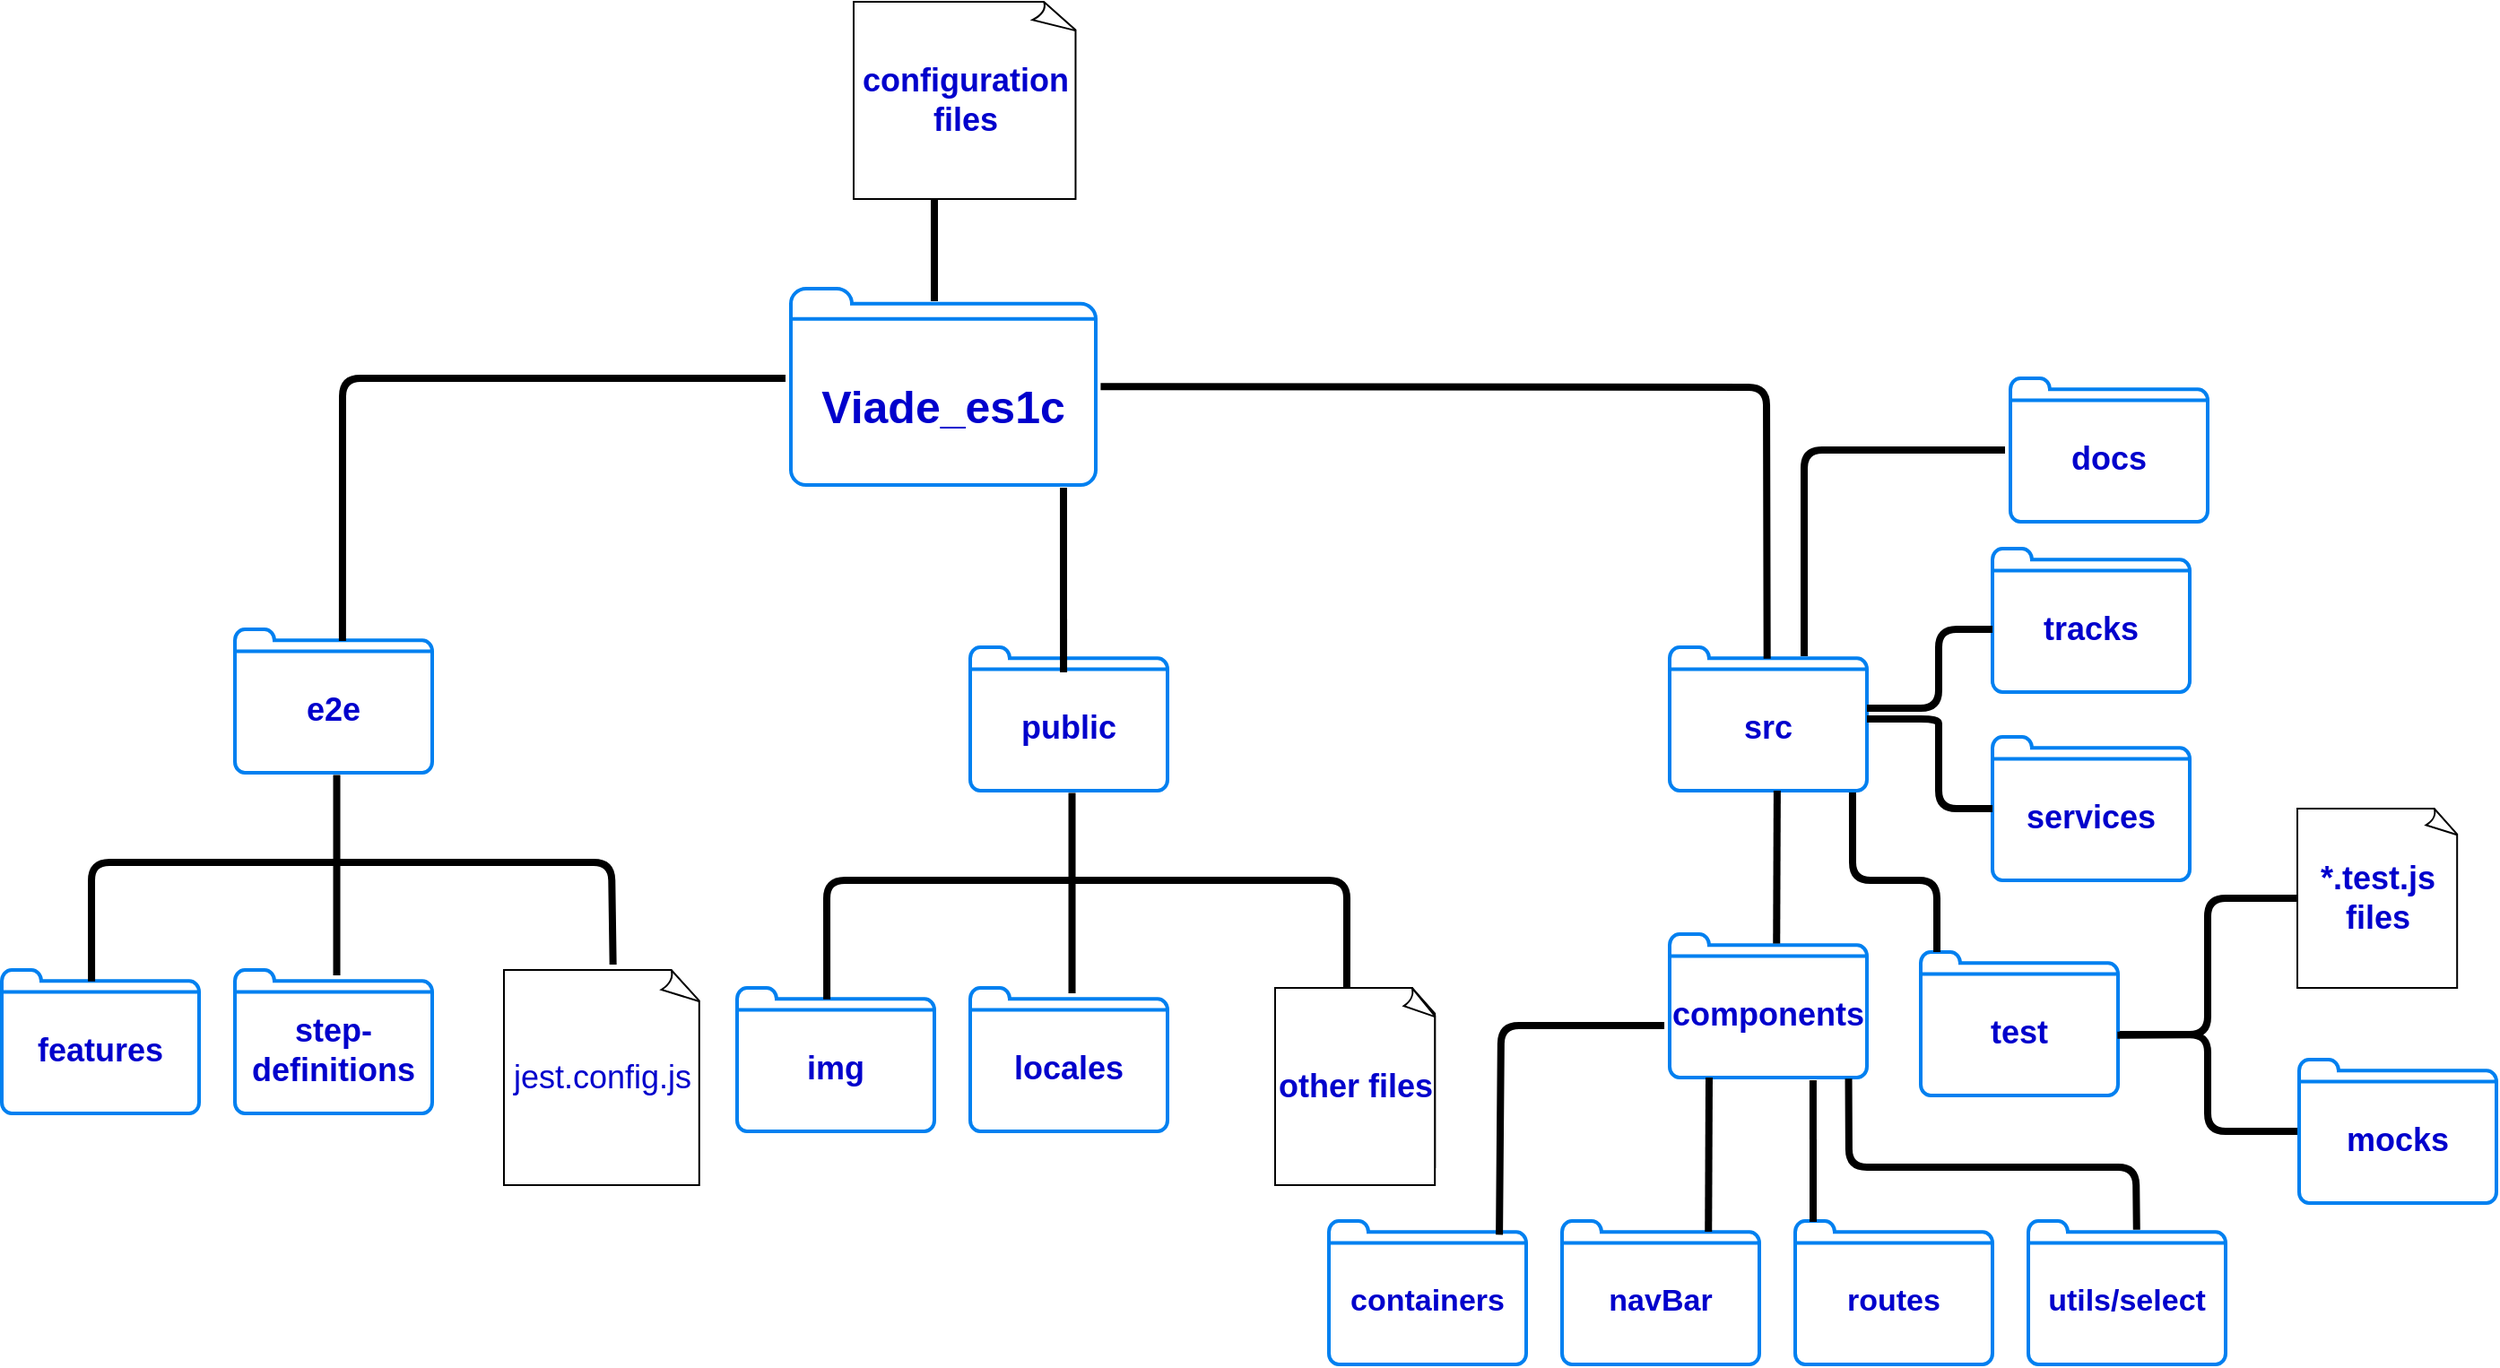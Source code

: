 <mxfile version="12.8.8" type="device"><diagram id="omyhomm6YklFocdM4PY9" name="Page-1"><mxGraphModel dx="2711" dy="2299" grid="1" gridSize="10" guides="1" tooltips="1" connect="1" arrows="1" fold="1" page="1" pageScale="1" pageWidth="827" pageHeight="1169" math="0" shadow="0"><root><mxCell id="0"/><mxCell id="1" parent="0"/><mxCell id="k773l0SeWQkEXvHEsLF6-1" value="" style="html=1;verticalLabelPosition=bottom;align=center;labelBackgroundColor=#ffffff;verticalAlign=top;strokeWidth=2;strokeColor=#0080F0;shadow=0;dashed=0;shape=mxgraph.ios7.icons.folder;" vertex="1" parent="1"><mxGeometry x="290" y="-50" width="170" height="109.5" as="geometry"/></mxCell><mxCell id="k773l0SeWQkEXvHEsLF6-2" value="&lt;font color=&quot;#0000cc&quot; style=&quot;font-size: 25px;&quot;&gt;&lt;b style=&quot;font-size: 25px;&quot;&gt;Viade_es1c&lt;/b&gt;&lt;/font&gt;" style="text;html=1;strokeColor=none;fillColor=none;align=center;verticalAlign=middle;whiteSpace=wrap;rounded=0;fontSize=25;" vertex="1" parent="1"><mxGeometry x="305" y="-20" width="140" height="70" as="geometry"/></mxCell><mxCell id="k773l0SeWQkEXvHEsLF6-3" value="" style="html=1;verticalLabelPosition=bottom;align=center;labelBackgroundColor=#ffffff;verticalAlign=top;strokeWidth=2;strokeColor=#0080F0;shadow=0;dashed=0;shape=mxgraph.ios7.icons.folder;" vertex="1" parent="1"><mxGeometry x="-20" y="140" width="110" height="80" as="geometry"/></mxCell><mxCell id="k773l0SeWQkEXvHEsLF6-5" value="e2e" style="text;html=1;strokeColor=none;fillColor=none;align=center;verticalAlign=middle;whiteSpace=wrap;rounded=0;fontColor=#0000CC;fontStyle=1;fontSize=18;" vertex="1" parent="1"><mxGeometry x="-10" y="160" width="90" height="50" as="geometry"/></mxCell><mxCell id="k773l0SeWQkEXvHEsLF6-15" value="" style="html=1;verticalLabelPosition=bottom;align=center;labelBackgroundColor=#ffffff;verticalAlign=top;strokeWidth=2;strokeColor=#0080F0;shadow=0;dashed=0;shape=mxgraph.ios7.icons.folder;" vertex="1" parent="1"><mxGeometry x="-150" y="330" width="110" height="80" as="geometry"/></mxCell><mxCell id="k773l0SeWQkEXvHEsLF6-16" value="features" style="text;html=1;strokeColor=none;fillColor=none;align=center;verticalAlign=middle;whiteSpace=wrap;rounded=0;fontSize=18;fontColor=#0000CC;fontStyle=1" vertex="1" parent="1"><mxGeometry x="-140" y="350" width="90" height="50" as="geometry"/></mxCell><mxCell id="k773l0SeWQkEXvHEsLF6-17" value="" style="html=1;verticalLabelPosition=bottom;align=center;labelBackgroundColor=#ffffff;verticalAlign=top;strokeWidth=2;strokeColor=#0080F0;shadow=0;dashed=0;shape=mxgraph.ios7.icons.folder;" vertex="1" parent="1"><mxGeometry x="-20" y="330" width="110" height="80" as="geometry"/></mxCell><mxCell id="k773l0SeWQkEXvHEsLF6-18" value="step-definitions" style="text;html=1;strokeColor=none;fillColor=none;align=center;verticalAlign=middle;whiteSpace=wrap;rounded=0;fontSize=18;fontColor=#0000CC;fontStyle=1" vertex="1" parent="1"><mxGeometry x="-10" y="350" width="90" height="50" as="geometry"/></mxCell><mxCell id="k773l0SeWQkEXvHEsLF6-19" value="jest.config.js" style="whiteSpace=wrap;html=1;shape=mxgraph.basic.document;fontSize=18;fontColor=#0000CC;" vertex="1" parent="1"><mxGeometry x="130" y="330" width="110" height="120" as="geometry"/></mxCell><mxCell id="k773l0SeWQkEXvHEsLF6-28" value="" style="endArrow=none;html=1;fontSize=14;fontColor=#0000CC;exitX=0.516;exitY=0.038;exitDx=0;exitDy=0;exitPerimeter=0;entryX=0.516;entryY=1.015;entryDx=0;entryDy=0;entryPerimeter=0;strokeWidth=4;" edge="1" parent="1" source="k773l0SeWQkEXvHEsLF6-17" target="k773l0SeWQkEXvHEsLF6-3"><mxGeometry width="50" height="50" relative="1" as="geometry"><mxPoint x="140" y="300" as="sourcePoint"/><mxPoint x="190" y="250" as="targetPoint"/></mxGeometry></mxCell><mxCell id="k773l0SeWQkEXvHEsLF6-29" value="" style="endArrow=none;html=1;fontSize=14;fontColor=#0000CC;entryX=0.553;entryY=-0.025;entryDx=0;entryDy=0;entryPerimeter=0;exitX=0.455;exitY=0.079;exitDx=0;exitDy=0;exitPerimeter=0;strokeWidth=4;" edge="1" parent="1" source="k773l0SeWQkEXvHEsLF6-15" target="k773l0SeWQkEXvHEsLF6-19"><mxGeometry width="50" height="50" relative="1" as="geometry"><mxPoint x="-100" y="320" as="sourcePoint"/><mxPoint x="190" y="270" as="targetPoint"/><Array as="points"><mxPoint x="-100" y="270"/><mxPoint x="190" y="270"/></Array></mxGeometry></mxCell><mxCell id="k773l0SeWQkEXvHEsLF6-36" value="" style="endArrow=none;html=1;fontSize=14;fontColor=#0000CC;exitX=0.545;exitY=0.081;exitDx=0;exitDy=0;exitPerimeter=0;strokeWidth=4;" edge="1" parent="1" source="k773l0SeWQkEXvHEsLF6-3"><mxGeometry width="50" height="50" relative="1" as="geometry"><mxPoint x="280" y="170" as="sourcePoint"/><mxPoint x="287" as="targetPoint"/><Array as="points"><mxPoint x="40"/></Array></mxGeometry></mxCell><mxCell id="k773l0SeWQkEXvHEsLF6-59" value="" style="html=1;verticalLabelPosition=bottom;align=center;labelBackgroundColor=#ffffff;verticalAlign=top;strokeWidth=2;strokeColor=#0080F0;shadow=0;dashed=0;shape=mxgraph.ios7.icons.folder;" vertex="1" parent="1"><mxGeometry x="390" y="150" width="110" height="80" as="geometry"/></mxCell><mxCell id="k773l0SeWQkEXvHEsLF6-60" value="public" style="text;html=1;strokeColor=none;fillColor=none;align=center;verticalAlign=middle;whiteSpace=wrap;rounded=0;fontColor=#0000CC;fontStyle=1;fontSize=18;" vertex="1" parent="1"><mxGeometry x="400" y="170" width="90" height="50" as="geometry"/></mxCell><mxCell id="k773l0SeWQkEXvHEsLF6-61" value="" style="html=1;verticalLabelPosition=bottom;align=center;labelBackgroundColor=#ffffff;verticalAlign=top;strokeWidth=2;strokeColor=#0080F0;shadow=0;dashed=0;shape=mxgraph.ios7.icons.folder;" vertex="1" parent="1"><mxGeometry x="260" y="340" width="110" height="80" as="geometry"/></mxCell><mxCell id="k773l0SeWQkEXvHEsLF6-62" value="img" style="text;html=1;strokeColor=none;fillColor=none;align=center;verticalAlign=middle;whiteSpace=wrap;rounded=0;fontSize=18;fontColor=#0000CC;fontStyle=1" vertex="1" parent="1"><mxGeometry x="270" y="360" width="90" height="50" as="geometry"/></mxCell><mxCell id="k773l0SeWQkEXvHEsLF6-63" value="" style="html=1;verticalLabelPosition=bottom;align=center;labelBackgroundColor=#ffffff;verticalAlign=top;strokeWidth=2;strokeColor=#0080F0;shadow=0;dashed=0;shape=mxgraph.ios7.icons.folder;" vertex="1" parent="1"><mxGeometry x="390" y="340" width="110" height="80" as="geometry"/></mxCell><mxCell id="k773l0SeWQkEXvHEsLF6-64" value="locales" style="text;html=1;strokeColor=none;fillColor=none;align=center;verticalAlign=middle;whiteSpace=wrap;rounded=0;fontSize=18;fontColor=#0000CC;fontStyle=1" vertex="1" parent="1"><mxGeometry x="400" y="360" width="90" height="50" as="geometry"/></mxCell><mxCell id="k773l0SeWQkEXvHEsLF6-65" value="&lt;b style=&quot;font-size: 17px;&quot;&gt;other files&lt;/b&gt;" style="whiteSpace=wrap;html=1;shape=mxgraph.basic.document;fontSize=17;fontColor=#0000CC;" vertex="1" parent="1"><mxGeometry x="560" y="340" width="90" height="100" as="geometry"/></mxCell><mxCell id="k773l0SeWQkEXvHEsLF6-66" value="" style="endArrow=none;html=1;fontSize=14;fontColor=#0000CC;exitX=0.516;exitY=0.038;exitDx=0;exitDy=0;exitPerimeter=0;entryX=0.516;entryY=1.015;entryDx=0;entryDy=0;entryPerimeter=0;strokeWidth=4;" edge="1" parent="1" source="k773l0SeWQkEXvHEsLF6-63" target="k773l0SeWQkEXvHEsLF6-59"><mxGeometry width="50" height="50" relative="1" as="geometry"><mxPoint x="550" y="310" as="sourcePoint"/><mxPoint x="600" y="260" as="targetPoint"/></mxGeometry></mxCell><mxCell id="k773l0SeWQkEXvHEsLF6-67" value="" style="endArrow=none;html=1;fontSize=14;fontColor=#0000CC;entryX=0.444;entryY=0;entryDx=0;entryDy=0;entryPerimeter=0;exitX=0.455;exitY=0.079;exitDx=0;exitDy=0;exitPerimeter=0;strokeWidth=4;" edge="1" parent="1" source="k773l0SeWQkEXvHEsLF6-61" target="k773l0SeWQkEXvHEsLF6-65"><mxGeometry width="50" height="50" relative="1" as="geometry"><mxPoint x="310" y="330" as="sourcePoint"/><mxPoint x="600" y="280" as="targetPoint"/><Array as="points"><mxPoint x="310" y="280"/><mxPoint x="600" y="280"/></Array></mxGeometry></mxCell><mxCell id="k773l0SeWQkEXvHEsLF6-68" value="" style="endArrow=none;html=1;fontSize=14;fontColor=#0000CC;exitX=0.473;exitY=0.175;exitDx=0;exitDy=0;exitPerimeter=0;strokeWidth=4;" edge="1" parent="1" source="k773l0SeWQkEXvHEsLF6-59"><mxGeometry width="50" height="50" relative="1" as="geometry"><mxPoint x="300" y="260" as="sourcePoint"/><mxPoint x="442" y="61" as="targetPoint"/></mxGeometry></mxCell><mxCell id="k773l0SeWQkEXvHEsLF6-69" value="&lt;b style=&quot;font-size: 18px;&quot;&gt;configuration files&lt;/b&gt;" style="whiteSpace=wrap;html=1;shape=mxgraph.basic.document;fontSize=18;fontColor=#0000CC;" vertex="1" parent="1"><mxGeometry x="325" y="-210" width="125" height="110" as="geometry"/></mxCell><mxCell id="k773l0SeWQkEXvHEsLF6-70" value="" style="endArrow=none;html=1;fontSize=14;fontColor=#0000CC;strokeWidth=4;" edge="1" parent="1"><mxGeometry width="50" height="50" relative="1" as="geometry"><mxPoint x="370" y="-43" as="sourcePoint"/><mxPoint x="370" y="-100" as="targetPoint"/></mxGeometry></mxCell><mxCell id="k773l0SeWQkEXvHEsLF6-76" value="" style="html=1;verticalLabelPosition=bottom;align=center;labelBackgroundColor=#ffffff;verticalAlign=top;strokeWidth=2;strokeColor=#0080F0;shadow=0;dashed=0;shape=mxgraph.ios7.icons.folder;" vertex="1" parent="1"><mxGeometry x="780" y="150" width="110" height="80" as="geometry"/></mxCell><mxCell id="k773l0SeWQkEXvHEsLF6-77" value="src" style="text;html=1;strokeColor=none;fillColor=none;align=center;verticalAlign=middle;whiteSpace=wrap;rounded=0;fontColor=#0000CC;fontStyle=1;fontSize=18;" vertex="1" parent="1"><mxGeometry x="790" y="170" width="90" height="50" as="geometry"/></mxCell><mxCell id="k773l0SeWQkEXvHEsLF6-80" value="" style="endArrow=none;html=1;fontSize=14;fontColor=#0000CC;entryX=0.494;entryY=0.079;entryDx=0;entryDy=0;entryPerimeter=0;exitX=1.016;exitY=0.499;exitDx=0;exitDy=0;exitPerimeter=0;strokeWidth=4;" edge="1" parent="1" source="k773l0SeWQkEXvHEsLF6-1" target="k773l0SeWQkEXvHEsLF6-76"><mxGeometry width="50" height="50" relative="1" as="geometry"><mxPoint x="740" y="370" as="sourcePoint"/><mxPoint x="790" y="320" as="targetPoint"/><Array as="points"><mxPoint x="834" y="5"/></Array></mxGeometry></mxCell><mxCell id="k773l0SeWQkEXvHEsLF6-81" value="" style="html=1;verticalLabelPosition=bottom;align=center;labelBackgroundColor=#ffffff;verticalAlign=top;strokeWidth=2;strokeColor=#0080F0;shadow=0;dashed=0;shape=mxgraph.ios7.icons.folder;" vertex="1" parent="1"><mxGeometry x="780" y="310" width="110" height="80" as="geometry"/></mxCell><mxCell id="k773l0SeWQkEXvHEsLF6-82" value="components" style="text;html=1;strokeColor=none;fillColor=none;align=center;verticalAlign=middle;whiteSpace=wrap;rounded=0;fontColor=#0000CC;fontStyle=1;fontSize=18;" vertex="1" parent="1"><mxGeometry x="790" y="330" width="90" height="50" as="geometry"/></mxCell><mxCell id="k773l0SeWQkEXvHEsLF6-89" value="" style="html=1;verticalLabelPosition=bottom;align=center;labelBackgroundColor=#ffffff;verticalAlign=top;strokeWidth=2;strokeColor=#0080F0;shadow=0;dashed=0;shape=mxgraph.ios7.icons.folder;" vertex="1" parent="1"><mxGeometry x="970" width="110" height="80" as="geometry"/></mxCell><mxCell id="k773l0SeWQkEXvHEsLF6-90" value="docs" style="text;html=1;strokeColor=none;fillColor=none;align=center;verticalAlign=middle;whiteSpace=wrap;rounded=0;fontColor=#0000CC;fontStyle=1;fontSize=18;" vertex="1" parent="1"><mxGeometry x="980" y="20" width="90" height="50" as="geometry"/></mxCell><mxCell id="k773l0SeWQkEXvHEsLF6-91" value="" style="html=1;verticalLabelPosition=bottom;align=center;labelBackgroundColor=#ffffff;verticalAlign=top;strokeWidth=2;strokeColor=#0080F0;shadow=0;dashed=0;shape=mxgraph.ios7.icons.folder;" vertex="1" parent="1"><mxGeometry x="960" y="200" width="110" height="80" as="geometry"/></mxCell><mxCell id="k773l0SeWQkEXvHEsLF6-92" value="services" style="text;html=1;strokeColor=none;fillColor=none;align=center;verticalAlign=middle;whiteSpace=wrap;rounded=0;fontColor=#0000CC;fontStyle=1;fontSize=18;" vertex="1" parent="1"><mxGeometry x="970" y="220" width="90" height="50" as="geometry"/></mxCell><mxCell id="k773l0SeWQkEXvHEsLF6-93" value="" style="html=1;verticalLabelPosition=bottom;align=center;labelBackgroundColor=#ffffff;verticalAlign=top;strokeWidth=2;strokeColor=#0080F0;shadow=0;dashed=0;shape=mxgraph.ios7.icons.folder;" vertex="1" parent="1"><mxGeometry x="960" y="95" width="110" height="80" as="geometry"/></mxCell><mxCell id="k773l0SeWQkEXvHEsLF6-94" value="tracks" style="text;html=1;strokeColor=none;fillColor=none;align=center;verticalAlign=middle;whiteSpace=wrap;rounded=0;fontColor=#0000CC;fontStyle=1;fontSize=18;" vertex="1" parent="1"><mxGeometry x="970" y="115" width="90" height="50" as="geometry"/></mxCell><mxCell id="k773l0SeWQkEXvHEsLF6-95" value="" style="html=1;verticalLabelPosition=bottom;align=center;labelBackgroundColor=#ffffff;verticalAlign=top;strokeWidth=2;strokeColor=#0080F0;shadow=0;dashed=0;shape=mxgraph.ios7.icons.folder;" vertex="1" parent="1"><mxGeometry x="920" y="320" width="110" height="80" as="geometry"/></mxCell><mxCell id="k773l0SeWQkEXvHEsLF6-96" value="test" style="text;html=1;strokeColor=none;fillColor=none;align=center;verticalAlign=middle;whiteSpace=wrap;rounded=0;fontColor=#0000CC;fontStyle=1;fontSize=18;" vertex="1" parent="1"><mxGeometry x="930" y="340" width="90" height="50" as="geometry"/></mxCell><mxCell id="k773l0SeWQkEXvHEsLF6-98" value="" style="endArrow=none;html=1;fontSize=14;fontColor=#0000CC;exitX=0;exitY=0.5;exitDx=0;exitDy=0;exitPerimeter=0;" edge="1" parent="1" source="k773l0SeWQkEXvHEsLF6-91"><mxGeometry width="50" height="50" relative="1" as="geometry"><mxPoint x="930" y="260" as="sourcePoint"/><mxPoint x="890" y="190" as="targetPoint"/><Array as="points"><mxPoint x="930" y="240"/><mxPoint x="930" y="200"/><mxPoint x="930" y="190"/><mxPoint x="900" y="190"/></Array></mxGeometry></mxCell><mxCell id="k773l0SeWQkEXvHEsLF6-99" value="" style="endArrow=none;html=1;fontSize=14;fontColor=#0000CC;exitX=0;exitY=0.5;exitDx=0;exitDy=0;exitPerimeter=0;strokeWidth=4;" edge="1" parent="1"><mxGeometry width="50" height="50" relative="1" as="geometry"><mxPoint x="960" y="240" as="sourcePoint"/><mxPoint x="890" y="190" as="targetPoint"/><Array as="points"><mxPoint x="930" y="240"/><mxPoint x="930" y="200"/><mxPoint x="930" y="190"/><mxPoint x="900" y="190"/></Array></mxGeometry></mxCell><mxCell id="k773l0SeWQkEXvHEsLF6-100" value="" style="endArrow=none;html=1;fontSize=14;fontColor=#0000CC;entryX=1;entryY=0.55;entryDx=0;entryDy=0;entryPerimeter=0;exitX=0;exitY=0.688;exitDx=0;exitDy=0;exitPerimeter=0;strokeWidth=4;" edge="1" parent="1"><mxGeometry width="50" height="50" relative="1" as="geometry"><mxPoint x="960" y="140.04" as="sourcePoint"/><mxPoint x="890" y="184" as="targetPoint"/><Array as="points"><mxPoint x="930" y="140"/><mxPoint x="930" y="184"/></Array></mxGeometry></mxCell><mxCell id="k773l0SeWQkEXvHEsLF6-103" value="" style="endArrow=none;html=1;fontSize=14;fontColor=#0000CC;entryX=0.682;entryY=0.063;entryDx=0;entryDy=0;entryPerimeter=0;strokeWidth=4;" edge="1" parent="1" target="k773l0SeWQkEXvHEsLF6-76"><mxGeometry width="50" height="50" relative="1" as="geometry"><mxPoint x="967" y="40" as="sourcePoint"/><mxPoint x="490" y="310" as="targetPoint"/><Array as="points"><mxPoint x="855" y="40"/></Array></mxGeometry></mxCell><mxCell id="k773l0SeWQkEXvHEsLF6-104" value="&lt;b style=&quot;font-size: 18px;&quot;&gt;*.test.js files&lt;/b&gt;" style="whiteSpace=wrap;html=1;shape=mxgraph.basic.document;fontSize=18;fontColor=#0000CC;" vertex="1" parent="1"><mxGeometry x="1130" y="240" width="90" height="100" as="geometry"/></mxCell><mxCell id="k773l0SeWQkEXvHEsLF6-105" value="" style="html=1;verticalLabelPosition=bottom;align=center;labelBackgroundColor=#ffffff;verticalAlign=top;strokeWidth=2;strokeColor=#0080F0;shadow=0;dashed=0;shape=mxgraph.ios7.icons.folder;" vertex="1" parent="1"><mxGeometry x="1131" y="380" width="110" height="80" as="geometry"/></mxCell><mxCell id="k773l0SeWQkEXvHEsLF6-106" value="mocks" style="text;html=1;strokeColor=none;fillColor=none;align=center;verticalAlign=middle;whiteSpace=wrap;rounded=0;fontColor=#0000CC;fontStyle=1;fontSize=18;" vertex="1" parent="1"><mxGeometry x="1141" y="400" width="90" height="50" as="geometry"/></mxCell><mxCell id="k773l0SeWQkEXvHEsLF6-107" value="" style="endArrow=none;html=1;fontSize=14;fontColor=#0000CC;exitX=0.997;exitY=0.579;exitDx=0;exitDy=0;exitPerimeter=0;strokeWidth=4;" edge="1" parent="1" source="k773l0SeWQkEXvHEsLF6-95"><mxGeometry width="50" height="50" relative="1" as="geometry"><mxPoint x="730" y="350" as="sourcePoint"/><mxPoint x="1130" y="420" as="targetPoint"/><Array as="points"><mxPoint x="1080" y="366"/><mxPoint x="1080" y="420"/></Array></mxGeometry></mxCell><mxCell id="k773l0SeWQkEXvHEsLF6-108" value="" style="endArrow=none;html=1;fontSize=14;fontColor=#0000CC;exitX=0;exitY=0.5;exitDx=0;exitDy=0;exitPerimeter=0;entryX=1.009;entryY=0.575;entryDx=0;entryDy=0;entryPerimeter=0;strokeWidth=4;" edge="1" parent="1" source="k773l0SeWQkEXvHEsLF6-104" target="k773l0SeWQkEXvHEsLF6-95"><mxGeometry width="50" height="50" relative="1" as="geometry"><mxPoint x="770" y="380" as="sourcePoint"/><mxPoint x="820" y="330" as="targetPoint"/><Array as="points"><mxPoint x="1080" y="290"/><mxPoint x="1080" y="366"/></Array></mxGeometry></mxCell><mxCell id="k773l0SeWQkEXvHEsLF6-109" value="" style="endArrow=none;html=1;fontSize=14;fontColor=#0000CC;entryX=0.545;entryY=1;entryDx=0;entryDy=0;entryPerimeter=0;exitX=0.542;exitY=0.065;exitDx=0;exitDy=0;exitPerimeter=0;strokeWidth=4;" edge="1" parent="1" source="k773l0SeWQkEXvHEsLF6-81" target="k773l0SeWQkEXvHEsLF6-76"><mxGeometry width="50" height="50" relative="1" as="geometry"><mxPoint x="710" y="360" as="sourcePoint"/><mxPoint x="760" y="310" as="targetPoint"/></mxGeometry></mxCell><mxCell id="k773l0SeWQkEXvHEsLF6-110" value="" style="html=1;verticalLabelPosition=bottom;align=center;labelBackgroundColor=#ffffff;verticalAlign=top;strokeWidth=2;strokeColor=#0080F0;shadow=0;dashed=0;shape=mxgraph.ios7.icons.folder;" vertex="1" parent="1"><mxGeometry x="590" y="470" width="110" height="80" as="geometry"/></mxCell><mxCell id="k773l0SeWQkEXvHEsLF6-111" value="containers" style="text;html=1;strokeColor=none;fillColor=none;align=center;verticalAlign=middle;whiteSpace=wrap;rounded=0;fontSize=17;fontColor=#0000CC;fontStyle=1;strokeWidth=1;" vertex="1" parent="1"><mxGeometry x="600" y="490" width="90" height="50" as="geometry"/></mxCell><mxCell id="k773l0SeWQkEXvHEsLF6-112" value="" style="html=1;verticalLabelPosition=bottom;align=center;labelBackgroundColor=#ffffff;verticalAlign=top;strokeWidth=2;strokeColor=#0080F0;shadow=0;dashed=0;shape=mxgraph.ios7.icons.folder;" vertex="1" parent="1"><mxGeometry x="720" y="470" width="110" height="80" as="geometry"/></mxCell><mxCell id="k773l0SeWQkEXvHEsLF6-113" value="navBar" style="text;html=1;strokeColor=none;fillColor=none;align=center;verticalAlign=middle;whiteSpace=wrap;rounded=0;fontSize=17;fontColor=#0000CC;fontStyle=1" vertex="1" parent="1"><mxGeometry x="730" y="490" width="90" height="50" as="geometry"/></mxCell><mxCell id="k773l0SeWQkEXvHEsLF6-114" value="" style="html=1;verticalLabelPosition=bottom;align=center;labelBackgroundColor=#ffffff;verticalAlign=top;strokeWidth=2;strokeColor=#0080F0;shadow=0;dashed=0;shape=mxgraph.ios7.icons.folder;" vertex="1" parent="1"><mxGeometry x="980" y="470" width="110" height="80" as="geometry"/></mxCell><mxCell id="k773l0SeWQkEXvHEsLF6-115" value="utils/select" style="text;html=1;strokeColor=none;fillColor=none;align=center;verticalAlign=middle;whiteSpace=wrap;rounded=0;fontSize=17;fontColor=#0000CC;fontStyle=1" vertex="1" parent="1"><mxGeometry x="990" y="490" width="90" height="50" as="geometry"/></mxCell><mxCell id="k773l0SeWQkEXvHEsLF6-116" value="" style="html=1;verticalLabelPosition=bottom;align=center;labelBackgroundColor=#ffffff;verticalAlign=top;strokeWidth=2;strokeColor=#0080F0;shadow=0;dashed=0;shape=mxgraph.ios7.icons.folder;" vertex="1" parent="1"><mxGeometry x="850" y="470" width="110" height="80" as="geometry"/></mxCell><mxCell id="k773l0SeWQkEXvHEsLF6-117" value="routes" style="text;html=1;strokeColor=none;fillColor=none;align=center;verticalAlign=middle;whiteSpace=wrap;rounded=0;fontSize=17;fontColor=#0000CC;fontStyle=1" vertex="1" parent="1"><mxGeometry x="860" y="490" width="90" height="50" as="geometry"/></mxCell><mxCell id="k773l0SeWQkEXvHEsLF6-121" value="" style="endArrow=none;html=1;fontSize=16;fontColor=#0000CC;entryX=-0.027;entryY=0.638;entryDx=0;entryDy=0;entryPerimeter=0;exitX=0.864;exitY=0.096;exitDx=0;exitDy=0;exitPerimeter=0;strokeWidth=4;" edge="1" parent="1" source="k773l0SeWQkEXvHEsLF6-110" target="k773l0SeWQkEXvHEsLF6-81"><mxGeometry width="50" height="50" relative="1" as="geometry"><mxPoint x="686" y="472" as="sourcePoint"/><mxPoint x="830" y="400" as="targetPoint"/><Array as="points"><mxPoint x="686" y="361"/></Array></mxGeometry></mxCell><mxCell id="k773l0SeWQkEXvHEsLF6-122" value="" style="endArrow=none;html=1;fontSize=16;fontColor=#0000CC;entryX=0.927;entryY=1.013;entryDx=0;entryDy=0;entryPerimeter=0;exitX=0.082;exitY=0;exitDx=0;exitDy=0;exitPerimeter=0;strokeWidth=4;" edge="1" parent="1" source="k773l0SeWQkEXvHEsLF6-95" target="k773l0SeWQkEXvHEsLF6-76"><mxGeometry width="50" height="50" relative="1" as="geometry"><mxPoint x="780" y="450" as="sourcePoint"/><mxPoint x="830" y="400" as="targetPoint"/><Array as="points"><mxPoint x="929" y="280"/><mxPoint x="882" y="280"/></Array></mxGeometry></mxCell><mxCell id="k773l0SeWQkEXvHEsLF6-124" value="" style="endArrow=none;html=1;fontSize=16;fontColor=#0000CC;exitX=0.742;exitY=0.075;exitDx=0;exitDy=0;exitPerimeter=0;strokeWidth=4;" edge="1" parent="1" source="k773l0SeWQkEXvHEsLF6-112"><mxGeometry width="50" height="50" relative="1" as="geometry"><mxPoint x="790" y="450" as="sourcePoint"/><mxPoint x="802" y="390" as="targetPoint"/></mxGeometry></mxCell><mxCell id="k773l0SeWQkEXvHEsLF6-125" value="" style="endArrow=none;html=1;fontSize=16;fontColor=#0000CC;entryX=0.727;entryY=1.018;entryDx=0;entryDy=0;entryPerimeter=0;exitX=0.091;exitY=0.007;exitDx=0;exitDy=0;exitPerimeter=0;strokeWidth=4;" edge="1" parent="1" source="k773l0SeWQkEXvHEsLF6-116" target="k773l0SeWQkEXvHEsLF6-81"><mxGeometry width="50" height="50" relative="1" as="geometry"><mxPoint x="840" y="510" as="sourcePoint"/><mxPoint x="890" y="460" as="targetPoint"/></mxGeometry></mxCell><mxCell id="k773l0SeWQkEXvHEsLF6-126" value="" style="endArrow=none;html=1;fontSize=16;fontColor=#0000CC;entryX=0.549;entryY=0.061;entryDx=0;entryDy=0;entryPerimeter=0;exitX=0.907;exitY=1.008;exitDx=0;exitDy=0;exitPerimeter=0;strokeWidth=4;" edge="1" parent="1" source="k773l0SeWQkEXvHEsLF6-81" target="k773l0SeWQkEXvHEsLF6-114"><mxGeometry width="50" height="50" relative="1" as="geometry"><mxPoint x="750" y="520" as="sourcePoint"/><mxPoint x="800" y="470" as="targetPoint"/><Array as="points"><mxPoint x="880" y="440"/><mxPoint x="1040" y="440"/></Array></mxGeometry></mxCell><mxCell id="k773l0SeWQkEXvHEsLF6-127" value="&lt;b style=&quot;font-size: 18px;&quot;&gt;other files&lt;/b&gt;" style="whiteSpace=wrap;html=1;shape=mxgraph.basic.document;fontSize=18;fontColor=#0000CC;" vertex="1" parent="1"><mxGeometry x="560" y="340" width="90" height="110" as="geometry"/></mxCell></root></mxGraphModel></diagram></mxfile>